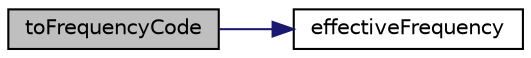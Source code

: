 digraph "toFrequencyCode"
{
 // LATEX_PDF_SIZE
  edge [fontname="Helvetica",fontsize="10",labelfontname="Helvetica",labelfontsize="10"];
  node [fontname="Helvetica",fontsize="10",shape=record];
  rankdir="LR";
  Node1 [label="toFrequencyCode",height=0.2,width=0.4,color="black", fillcolor="grey75", style="filled", fontcolor="black",tooltip=" "];
  Node1 -> Node2 [color="midnightblue",fontsize="10",style="solid",fontname="Helvetica"];
  Node2 [label="effectiveFrequency",height=0.2,width=0.4,color="black", fillcolor="white", style="filled",URL="$group___decoder.html#ga1272f3783a3b8d2cf2241f1e76674c8a",tooltip=" "];
}
